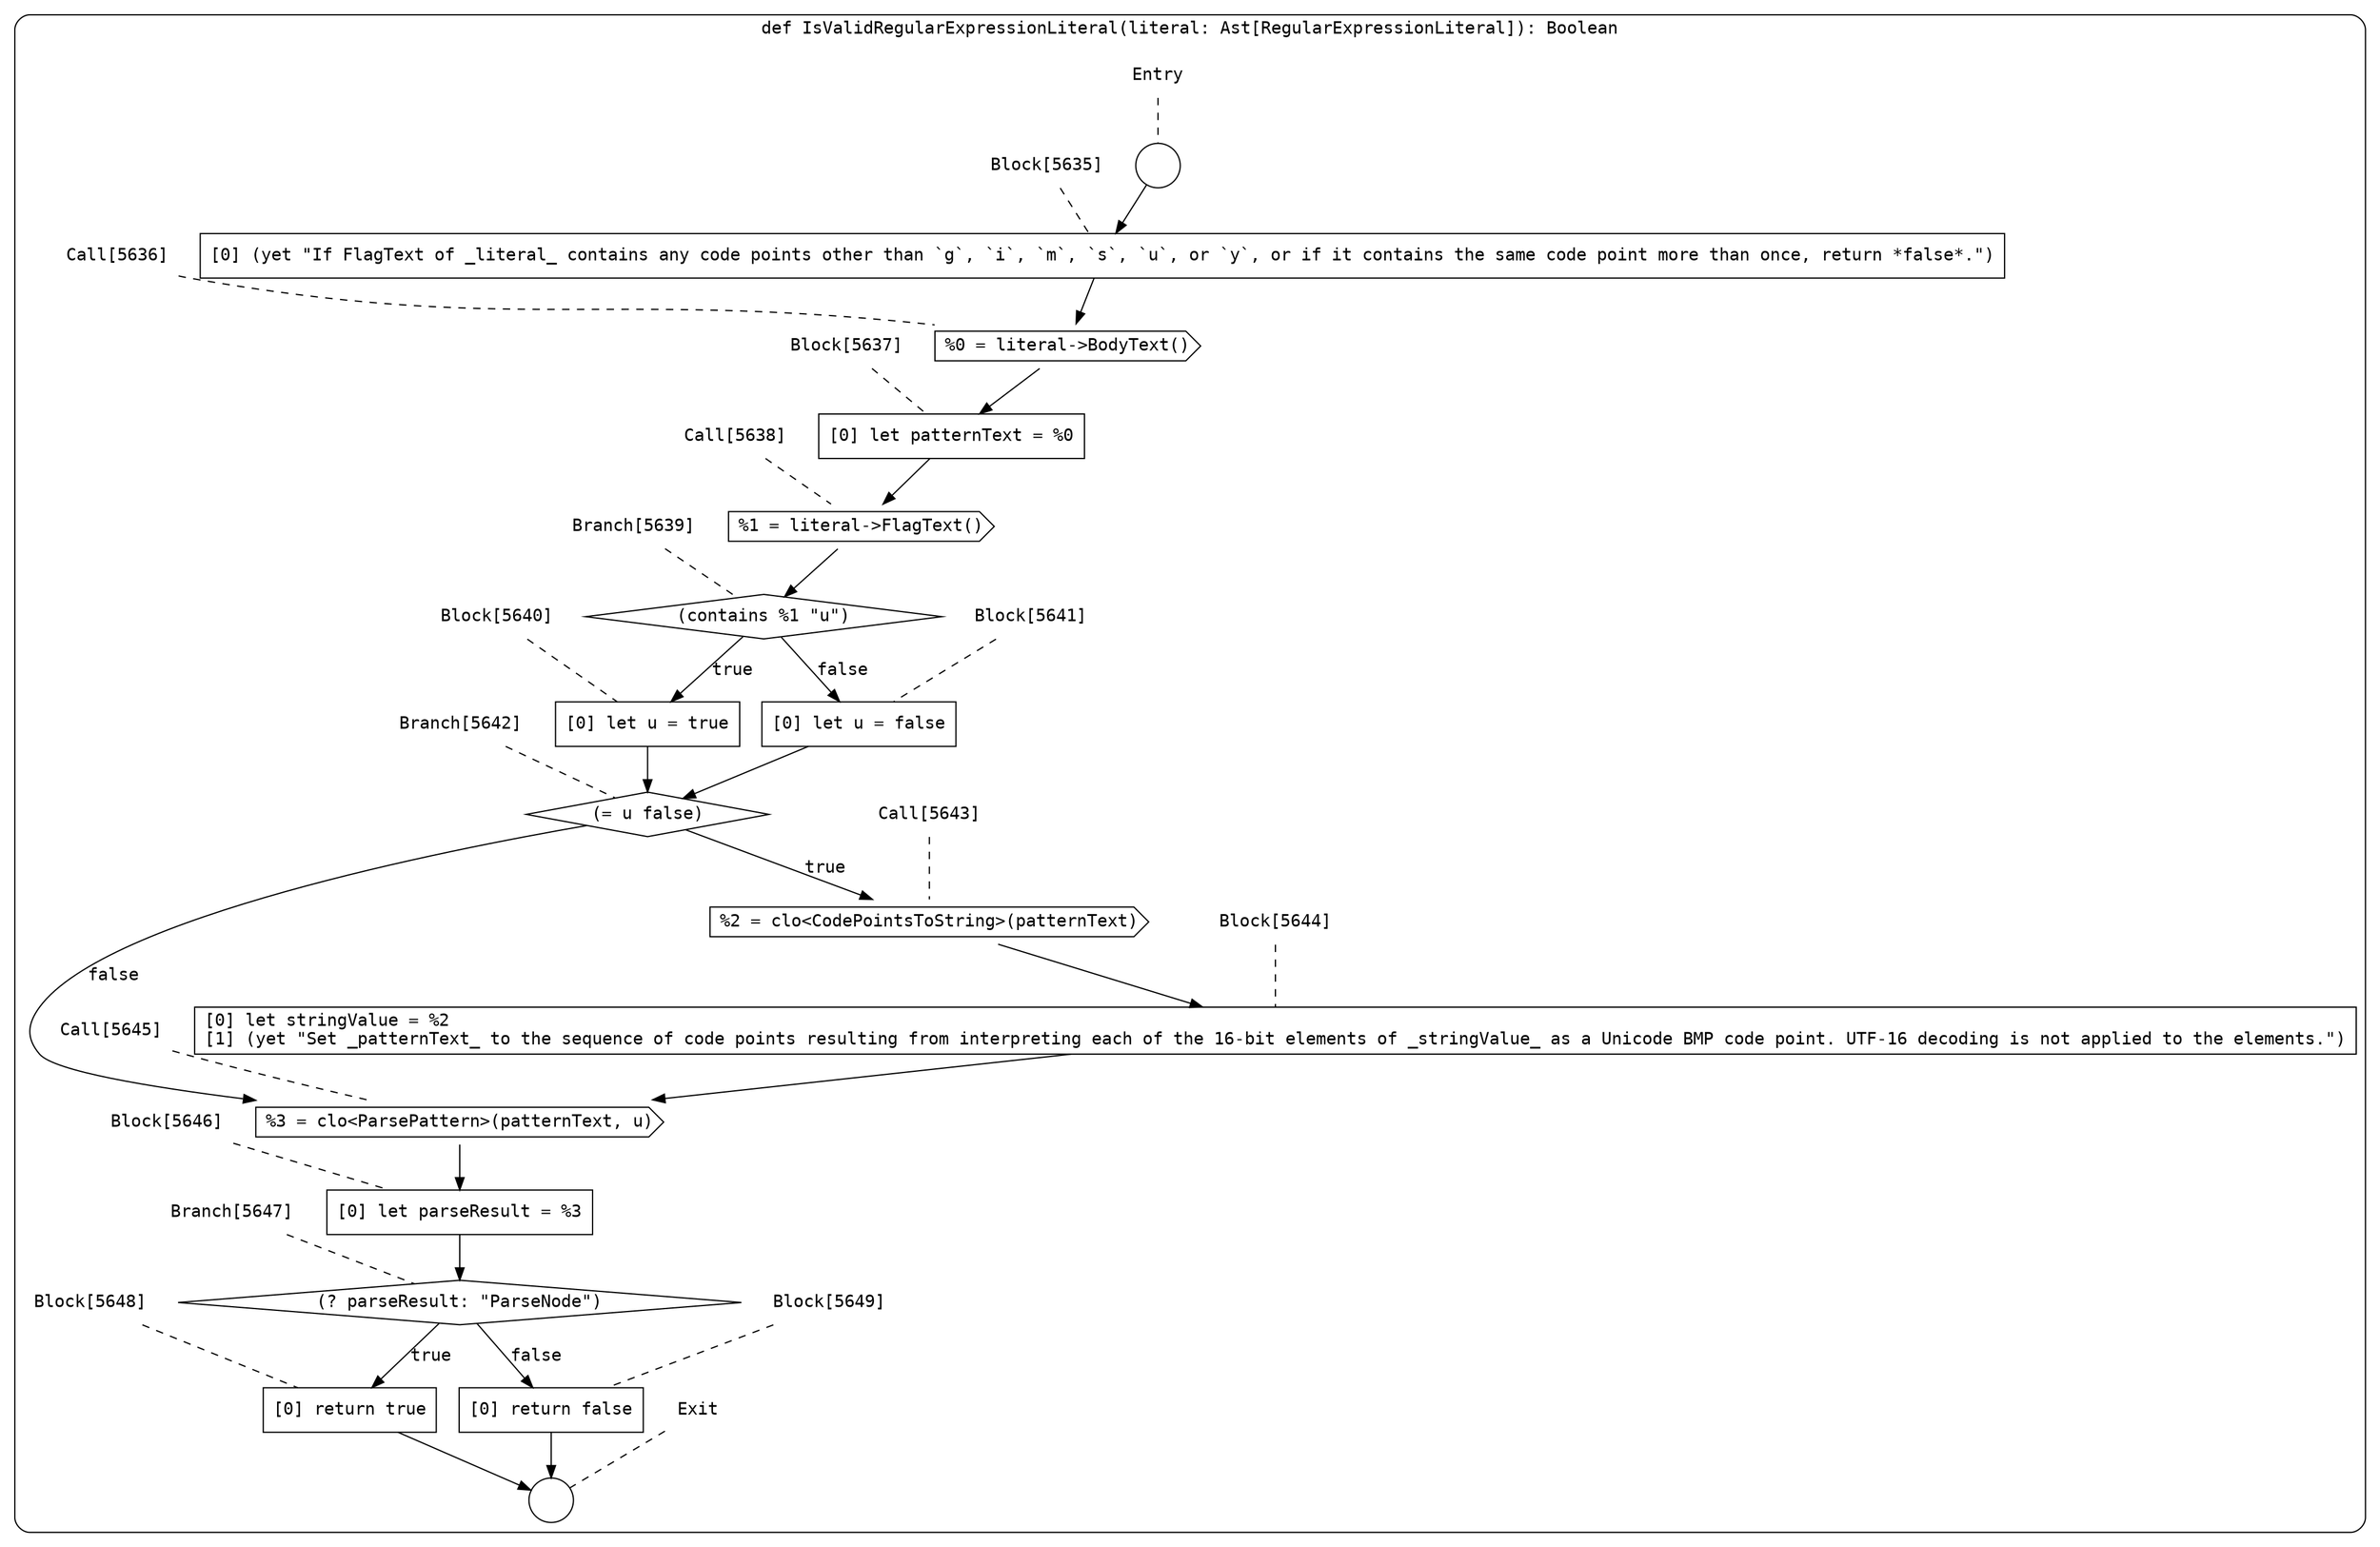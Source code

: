 digraph {
  graph [fontname = "Consolas"]
  node [fontname = "Consolas"]
  edge [fontname = "Consolas"]
  subgraph cluster1237 {
    label = "def IsValidRegularExpressionLiteral(literal: Ast[RegularExpressionLiteral]): Boolean"
    style = rounded
    cluster1237_entry_name [shape=none, label=<<font color="black">Entry</font>>]
    cluster1237_entry_name -> cluster1237_entry [arrowhead=none, color="black", style=dashed]
    cluster1237_entry [shape=circle label=" " color="black" fillcolor="white" style=filled]
    cluster1237_entry -> node5635 [color="black"]
    cluster1237_exit_name [shape=none, label=<<font color="black">Exit</font>>]
    cluster1237_exit_name -> cluster1237_exit [arrowhead=none, color="black", style=dashed]
    cluster1237_exit [shape=circle label=" " color="black" fillcolor="white" style=filled]
    node5635_name [shape=none, label=<<font color="black">Block[5635]</font>>]
    node5635_name -> node5635 [arrowhead=none, color="black", style=dashed]
    node5635 [shape=box, label=<<font color="black">[0] (yet &quot;If FlagText of _literal_ contains any code points other than `g`, `i`, `m`, `s`, `u`, or `y`, or if it contains the same code point more than once, return *false*.&quot;)<BR ALIGN="LEFT"/></font>> color="black" fillcolor="white", style=filled]
    node5635 -> node5636 [color="black"]
    node5636_name [shape=none, label=<<font color="black">Call[5636]</font>>]
    node5636_name -> node5636 [arrowhead=none, color="black", style=dashed]
    node5636 [shape=cds, label=<<font color="black">%0 = literal-&gt;BodyText()</font>> color="black" fillcolor="white", style=filled]
    node5636 -> node5637 [color="black"]
    node5637_name [shape=none, label=<<font color="black">Block[5637]</font>>]
    node5637_name -> node5637 [arrowhead=none, color="black", style=dashed]
    node5637 [shape=box, label=<<font color="black">[0] let patternText = %0<BR ALIGN="LEFT"/></font>> color="black" fillcolor="white", style=filled]
    node5637 -> node5638 [color="black"]
    node5638_name [shape=none, label=<<font color="black">Call[5638]</font>>]
    node5638_name -> node5638 [arrowhead=none, color="black", style=dashed]
    node5638 [shape=cds, label=<<font color="black">%1 = literal-&gt;FlagText()</font>> color="black" fillcolor="white", style=filled]
    node5638 -> node5639 [color="black"]
    node5639_name [shape=none, label=<<font color="black">Branch[5639]</font>>]
    node5639_name -> node5639 [arrowhead=none, color="black", style=dashed]
    node5639 [shape=diamond, label=<<font color="black">(contains %1 &quot;u&quot;)</font>> color="black" fillcolor="white", style=filled]
    node5639 -> node5640 [label=<<font color="black">true</font>> color="black"]
    node5639 -> node5641 [label=<<font color="black">false</font>> color="black"]
    node5640_name [shape=none, label=<<font color="black">Block[5640]</font>>]
    node5640_name -> node5640 [arrowhead=none, color="black", style=dashed]
    node5640 [shape=box, label=<<font color="black">[0] let u = true<BR ALIGN="LEFT"/></font>> color="black" fillcolor="white", style=filled]
    node5640 -> node5642 [color="black"]
    node5641_name [shape=none, label=<<font color="black">Block[5641]</font>>]
    node5641_name -> node5641 [arrowhead=none, color="black", style=dashed]
    node5641 [shape=box, label=<<font color="black">[0] let u = false<BR ALIGN="LEFT"/></font>> color="black" fillcolor="white", style=filled]
    node5641 -> node5642 [color="black"]
    node5642_name [shape=none, label=<<font color="black">Branch[5642]</font>>]
    node5642_name -> node5642 [arrowhead=none, color="black", style=dashed]
    node5642 [shape=diamond, label=<<font color="black">(= u false)</font>> color="black" fillcolor="white", style=filled]
    node5642 -> node5643 [label=<<font color="black">true</font>> color="black"]
    node5642 -> node5645 [label=<<font color="black">false</font>> color="black"]
    node5643_name [shape=none, label=<<font color="black">Call[5643]</font>>]
    node5643_name -> node5643 [arrowhead=none, color="black", style=dashed]
    node5643 [shape=cds, label=<<font color="black">%2 = clo&lt;CodePointsToString&gt;(patternText)</font>> color="black" fillcolor="white", style=filled]
    node5643 -> node5644 [color="black"]
    node5645_name [shape=none, label=<<font color="black">Call[5645]</font>>]
    node5645_name -> node5645 [arrowhead=none, color="black", style=dashed]
    node5645 [shape=cds, label=<<font color="black">%3 = clo&lt;ParsePattern&gt;(patternText, u)</font>> color="black" fillcolor="white", style=filled]
    node5645 -> node5646 [color="black"]
    node5644_name [shape=none, label=<<font color="black">Block[5644]</font>>]
    node5644_name -> node5644 [arrowhead=none, color="black", style=dashed]
    node5644 [shape=box, label=<<font color="black">[0] let stringValue = %2<BR ALIGN="LEFT"/>[1] (yet &quot;Set _patternText_ to the sequence of code points resulting from interpreting each of the 16-bit elements of _stringValue_ as a Unicode BMP code point. UTF-16 decoding is not applied to the elements.&quot;)<BR ALIGN="LEFT"/></font>> color="black" fillcolor="white", style=filled]
    node5644 -> node5645 [color="black"]
    node5646_name [shape=none, label=<<font color="black">Block[5646]</font>>]
    node5646_name -> node5646 [arrowhead=none, color="black", style=dashed]
    node5646 [shape=box, label=<<font color="black">[0] let parseResult = %3<BR ALIGN="LEFT"/></font>> color="black" fillcolor="white", style=filled]
    node5646 -> node5647 [color="black"]
    node5647_name [shape=none, label=<<font color="black">Branch[5647]</font>>]
    node5647_name -> node5647 [arrowhead=none, color="black", style=dashed]
    node5647 [shape=diamond, label=<<font color="black">(? parseResult: &quot;ParseNode&quot;)</font>> color="black" fillcolor="white", style=filled]
    node5647 -> node5648 [label=<<font color="black">true</font>> color="black"]
    node5647 -> node5649 [label=<<font color="black">false</font>> color="black"]
    node5648_name [shape=none, label=<<font color="black">Block[5648]</font>>]
    node5648_name -> node5648 [arrowhead=none, color="black", style=dashed]
    node5648 [shape=box, label=<<font color="black">[0] return true<BR ALIGN="LEFT"/></font>> color="black" fillcolor="white", style=filled]
    node5648 -> cluster1237_exit [color="black"]
    node5649_name [shape=none, label=<<font color="black">Block[5649]</font>>]
    node5649_name -> node5649 [arrowhead=none, color="black", style=dashed]
    node5649 [shape=box, label=<<font color="black">[0] return false<BR ALIGN="LEFT"/></font>> color="black" fillcolor="white", style=filled]
    node5649 -> cluster1237_exit [color="black"]
  }
}